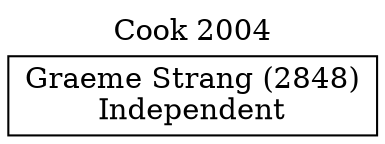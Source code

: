 // House preference flow
digraph "Graeme Strang (2848)_Cook_2004" {
	graph [label="Cook 2004" labelloc=t mclimit=10]
	node [shape=box]
	"Graeme Strang (2848)" [label="Graeme Strang (2848)
Independent"]
}
